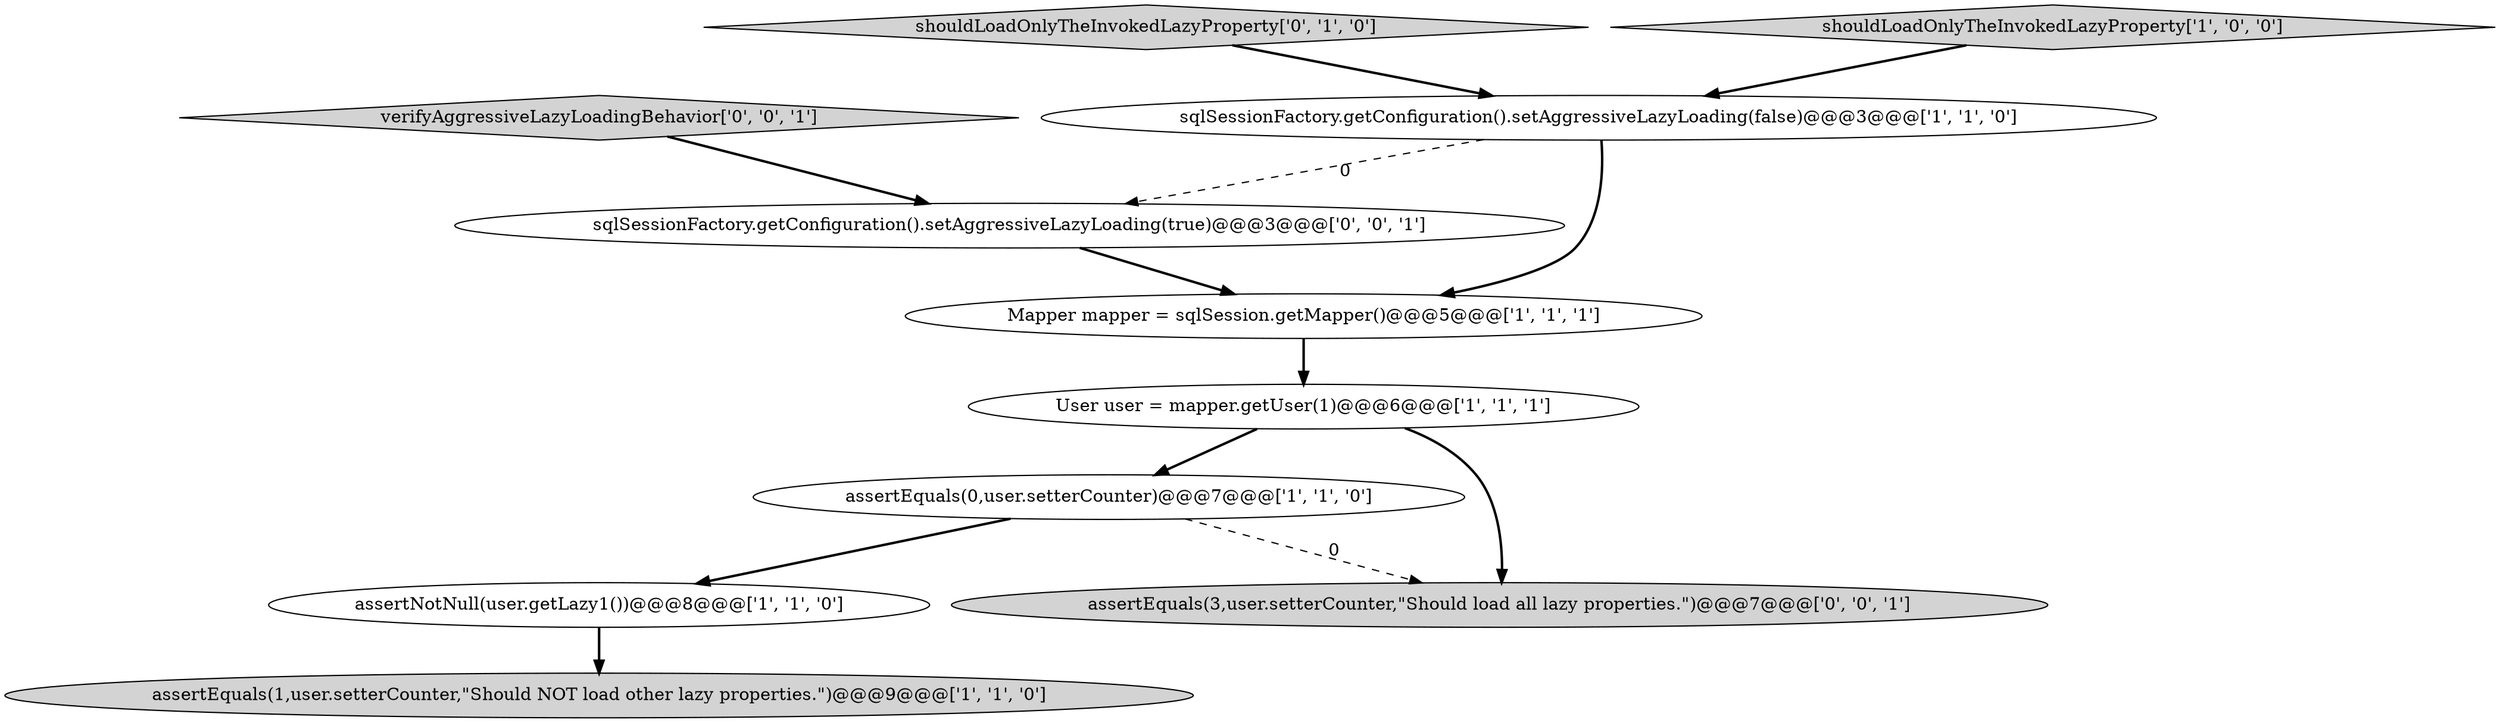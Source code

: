 digraph {
0 [style = filled, label = "assertEquals(0,user.setterCounter)@@@7@@@['1', '1', '0']", fillcolor = white, shape = ellipse image = "AAA0AAABBB1BBB"];
5 [style = filled, label = "Mapper mapper = sqlSession.getMapper()@@@5@@@['1', '1', '1']", fillcolor = white, shape = ellipse image = "AAA0AAABBB1BBB"];
6 [style = filled, label = "assertNotNull(user.getLazy1())@@@8@@@['1', '1', '0']", fillcolor = white, shape = ellipse image = "AAA0AAABBB1BBB"];
9 [style = filled, label = "assertEquals(3,user.setterCounter,\"Should load all lazy properties.\")@@@7@@@['0', '0', '1']", fillcolor = lightgray, shape = ellipse image = "AAA0AAABBB3BBB"];
4 [style = filled, label = "sqlSessionFactory.getConfiguration().setAggressiveLazyLoading(false)@@@3@@@['1', '1', '0']", fillcolor = white, shape = ellipse image = "AAA0AAABBB1BBB"];
2 [style = filled, label = "User user = mapper.getUser(1)@@@6@@@['1', '1', '1']", fillcolor = white, shape = ellipse image = "AAA0AAABBB1BBB"];
1 [style = filled, label = "assertEquals(1,user.setterCounter,\"Should NOT load other lazy properties.\")@@@9@@@['1', '1', '0']", fillcolor = lightgray, shape = ellipse image = "AAA0AAABBB1BBB"];
7 [style = filled, label = "shouldLoadOnlyTheInvokedLazyProperty['0', '1', '0']", fillcolor = lightgray, shape = diamond image = "AAA0AAABBB2BBB"];
10 [style = filled, label = "sqlSessionFactory.getConfiguration().setAggressiveLazyLoading(true)@@@3@@@['0', '0', '1']", fillcolor = white, shape = ellipse image = "AAA0AAABBB3BBB"];
3 [style = filled, label = "shouldLoadOnlyTheInvokedLazyProperty['1', '0', '0']", fillcolor = lightgray, shape = diamond image = "AAA0AAABBB1BBB"];
8 [style = filled, label = "verifyAggressiveLazyLoadingBehavior['0', '0', '1']", fillcolor = lightgray, shape = diamond image = "AAA0AAABBB3BBB"];
6->1 [style = bold, label=""];
8->10 [style = bold, label=""];
5->2 [style = bold, label=""];
2->0 [style = bold, label=""];
0->9 [style = dashed, label="0"];
7->4 [style = bold, label=""];
10->5 [style = bold, label=""];
2->9 [style = bold, label=""];
4->10 [style = dashed, label="0"];
0->6 [style = bold, label=""];
4->5 [style = bold, label=""];
3->4 [style = bold, label=""];
}
